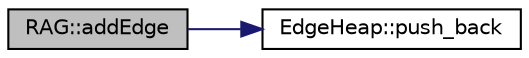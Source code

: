 digraph "RAG::addEdge"
{
  edge [fontname="Helvetica",fontsize="10",labelfontname="Helvetica",labelfontsize="10"];
  node [fontname="Helvetica",fontsize="10",shape=record];
  rankdir="LR";
  Node1 [label="RAG::addEdge",height=0.2,width=0.4,color="black", fillcolor="grey75", style="filled", fontcolor="black"];
  Node1 -> Node2 [color="midnightblue",fontsize="10",style="solid",fontname="Helvetica"];
  Node2 [label="EdgeHeap::push_back",height=0.2,width=0.4,color="black", fillcolor="white", style="filled",URL="$class_edge_heap.html#a00862191edc866b129f0a735a81861bf"];
}
